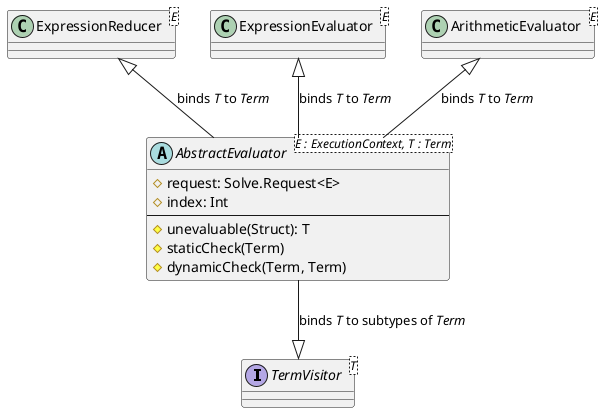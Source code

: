 @startuml

interface TermVisitor<T>

abstract class AbstractEvaluator<E : ExecutionContext, T : Term> {
  # request: Solve.Request<E>
  # index: Int
  --
  # unevaluable(Struct): T
  # staticCheck(Term)
  # dynamicCheck(Term, Term)
}

AbstractEvaluator --|> TermVisitor : binds //T// to subtypes of //Term//

class  ExpressionReducer<E> 

ExpressionReducer <|-- AbstractEvaluator : binds //T// to //Term//

class  ExpressionEvaluator<E>

ExpressionEvaluator <|-- AbstractEvaluator : binds //T// to //Term//

class  ArithmeticEvaluator<E>

ArithmeticEvaluator <|-- AbstractEvaluator : binds //T// to //Term//

@enduml